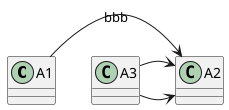 {
  "sha1": "68eu3lg0xul0yu8iy1x3hwzmp94rpzq",
  "insertion": {
    "when": "2024-05-30T20:48:20.906Z",
    "user": "plantuml@gmail.com"
  }
}
@startuml
class A1
A1 -> A2 : bbb
A3 -> A2
A3 -> A2
@enduml
